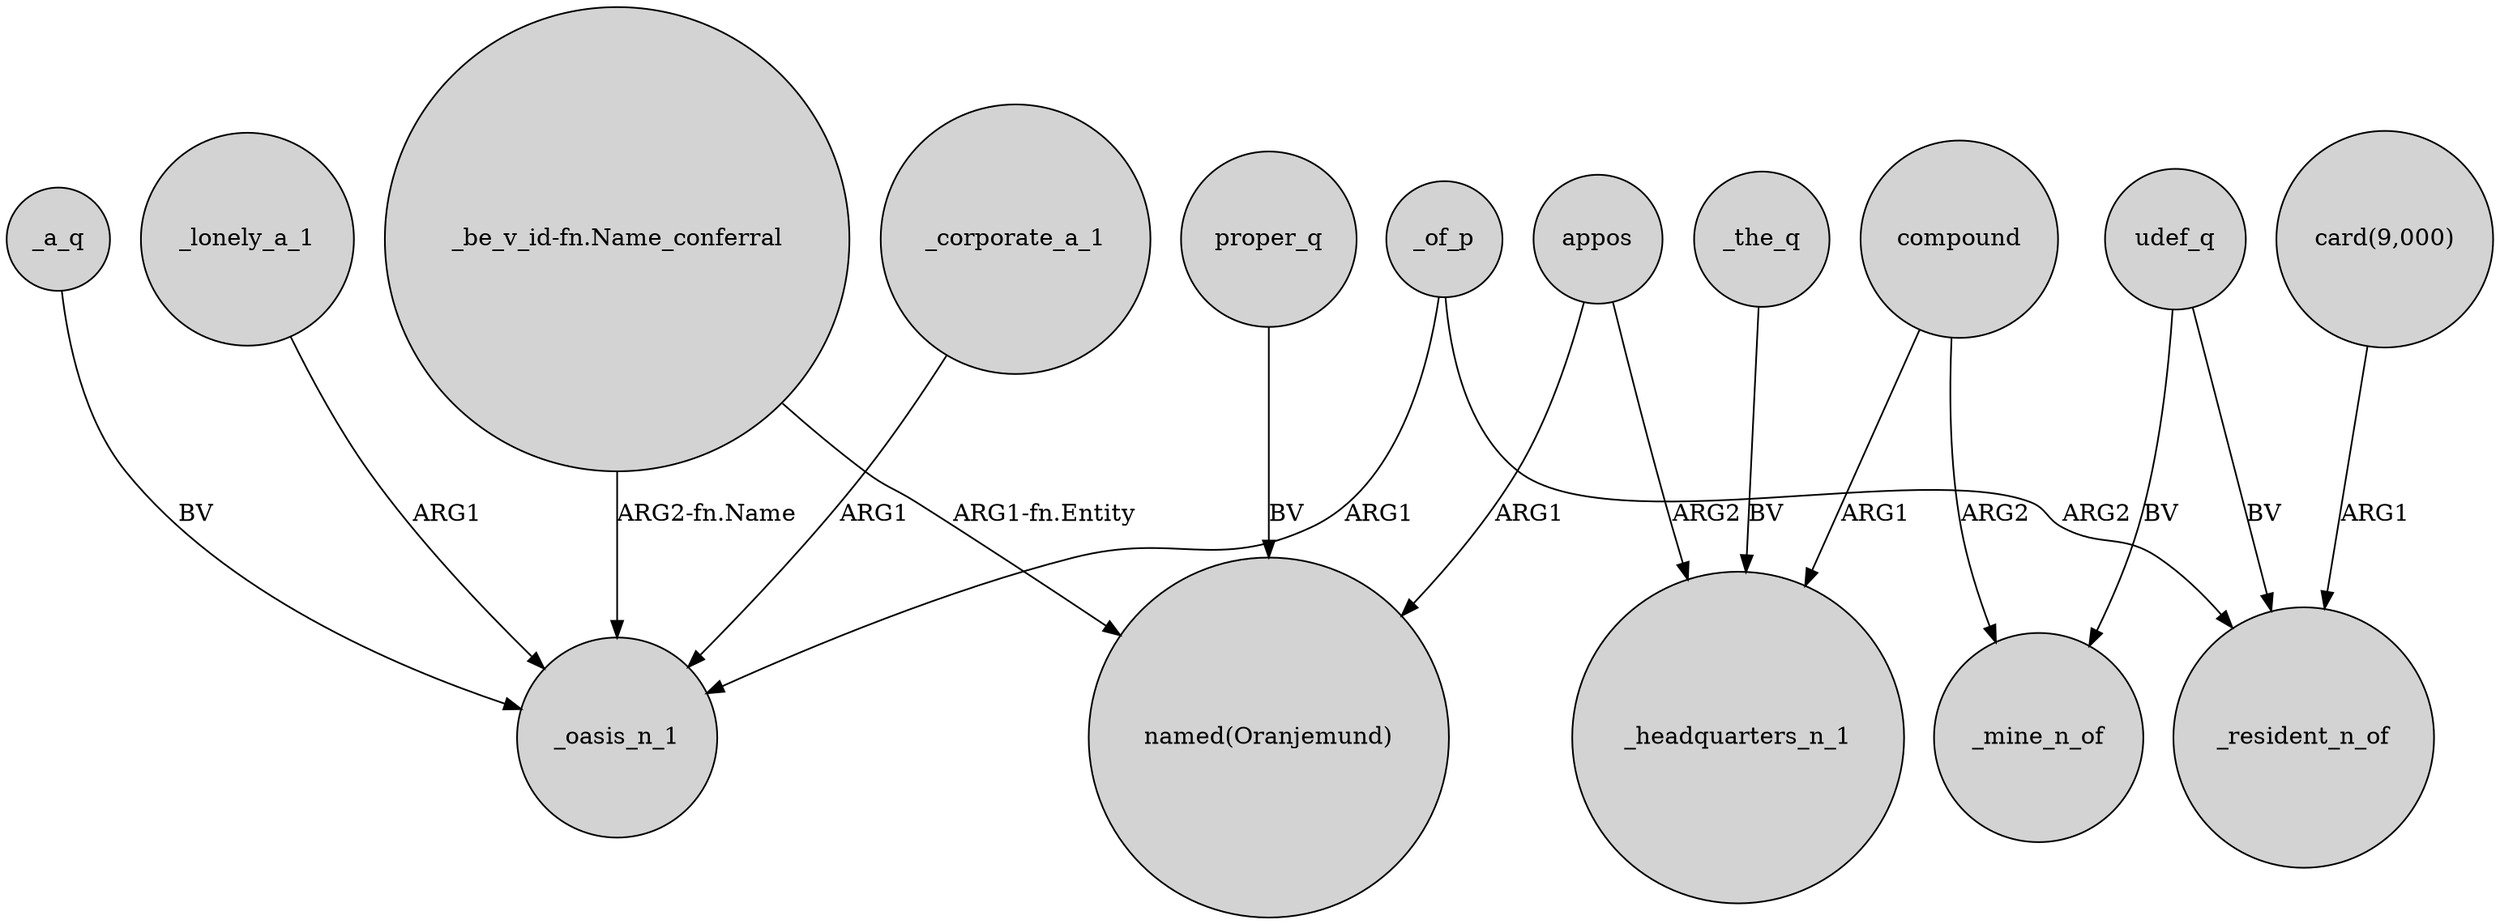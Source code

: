 digraph {
	node [shape=circle style=filled]
	_lonely_a_1 -> _oasis_n_1 [label=ARG1]
	udef_q -> _resident_n_of [label=BV]
	udef_q -> _mine_n_of [label=BV]
	"_be_v_id-fn.Name_conferral" -> "named(Oranjemund)" [label="ARG1-fn.Entity"]
	_of_p -> _resident_n_of [label=ARG2]
	_the_q -> _headquarters_n_1 [label=BV]
	"card(9,000)" -> _resident_n_of [label=ARG1]
	proper_q -> "named(Oranjemund)" [label=BV]
	appos -> "named(Oranjemund)" [label=ARG1]
	_corporate_a_1 -> _oasis_n_1 [label=ARG1]
	appos -> _headquarters_n_1 [label=ARG2]
	_a_q -> _oasis_n_1 [label=BV]
	compound -> _headquarters_n_1 [label=ARG1]
	compound -> _mine_n_of [label=ARG2]
	"_be_v_id-fn.Name_conferral" -> _oasis_n_1 [label="ARG2-fn.Name"]
	_of_p -> _oasis_n_1 [label=ARG1]
}

